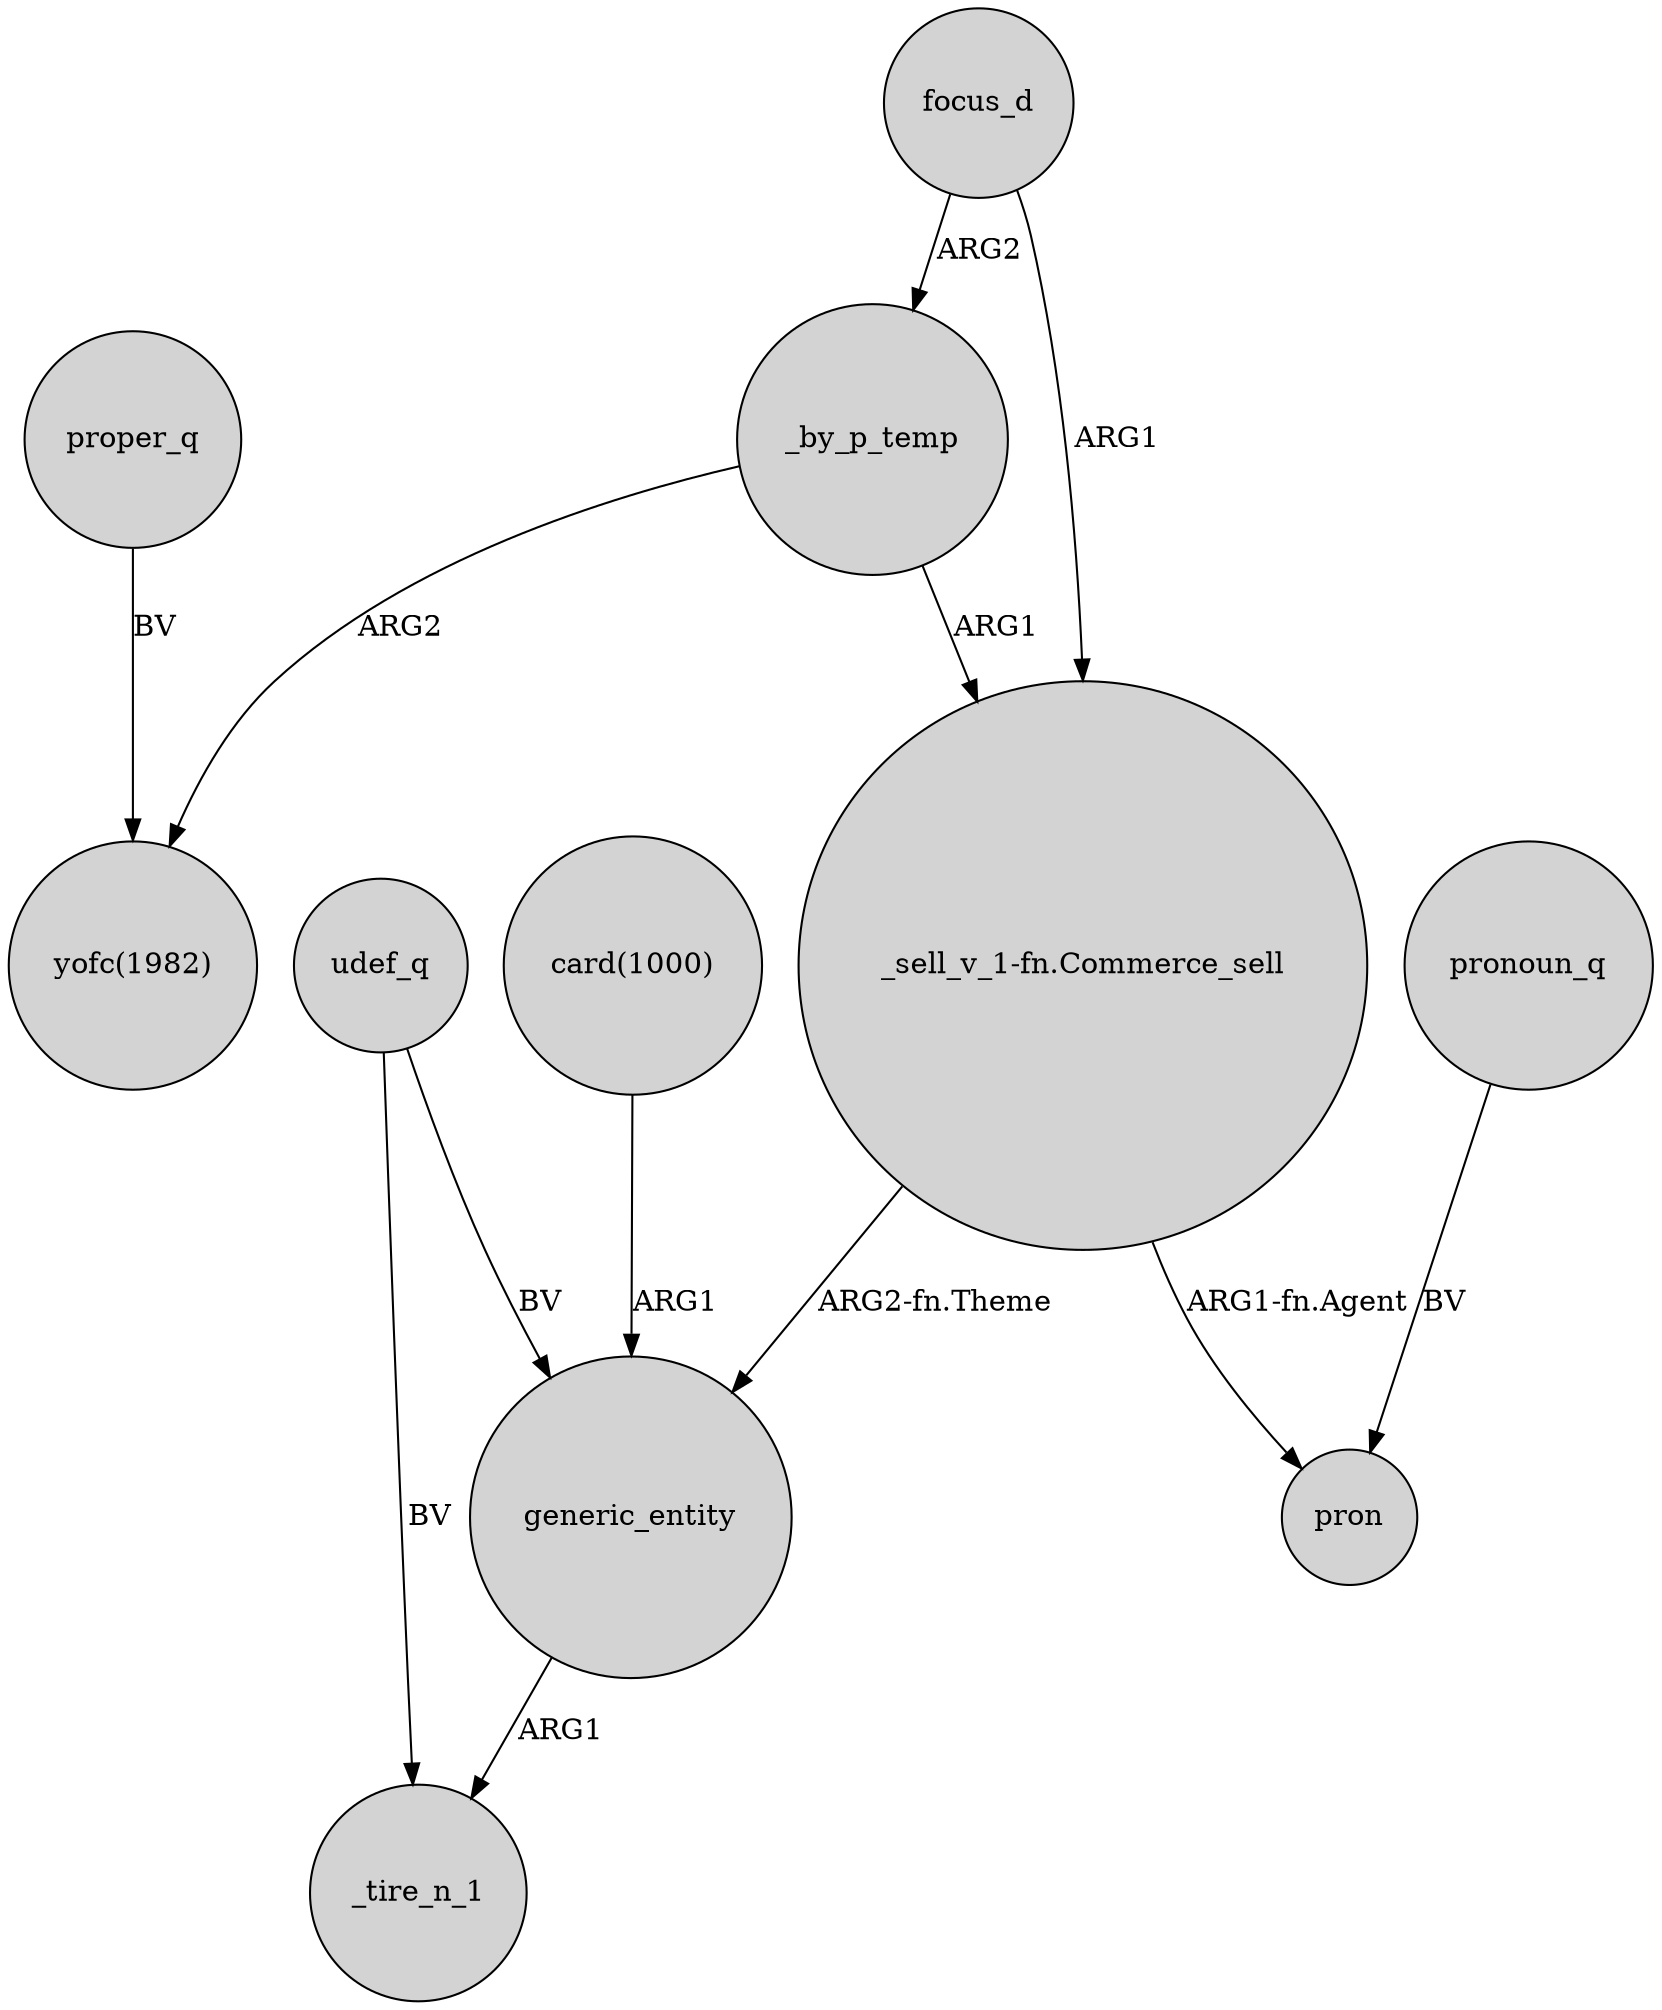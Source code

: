 digraph {
	node [shape=circle style=filled]
	proper_q -> "yofc(1982)" [label=BV]
	generic_entity -> _tire_n_1 [label=ARG1]
	udef_q -> generic_entity [label=BV]
	"_sell_v_1-fn.Commerce_sell" -> pron [label="ARG1-fn.Agent"]
	focus_d -> _by_p_temp [label=ARG2]
	"card(1000)" -> generic_entity [label=ARG1]
	_by_p_temp -> "_sell_v_1-fn.Commerce_sell" [label=ARG1]
	udef_q -> _tire_n_1 [label=BV]
	focus_d -> "_sell_v_1-fn.Commerce_sell" [label=ARG1]
	"_sell_v_1-fn.Commerce_sell" -> generic_entity [label="ARG2-fn.Theme"]
	_by_p_temp -> "yofc(1982)" [label=ARG2]
	pronoun_q -> pron [label=BV]
}
